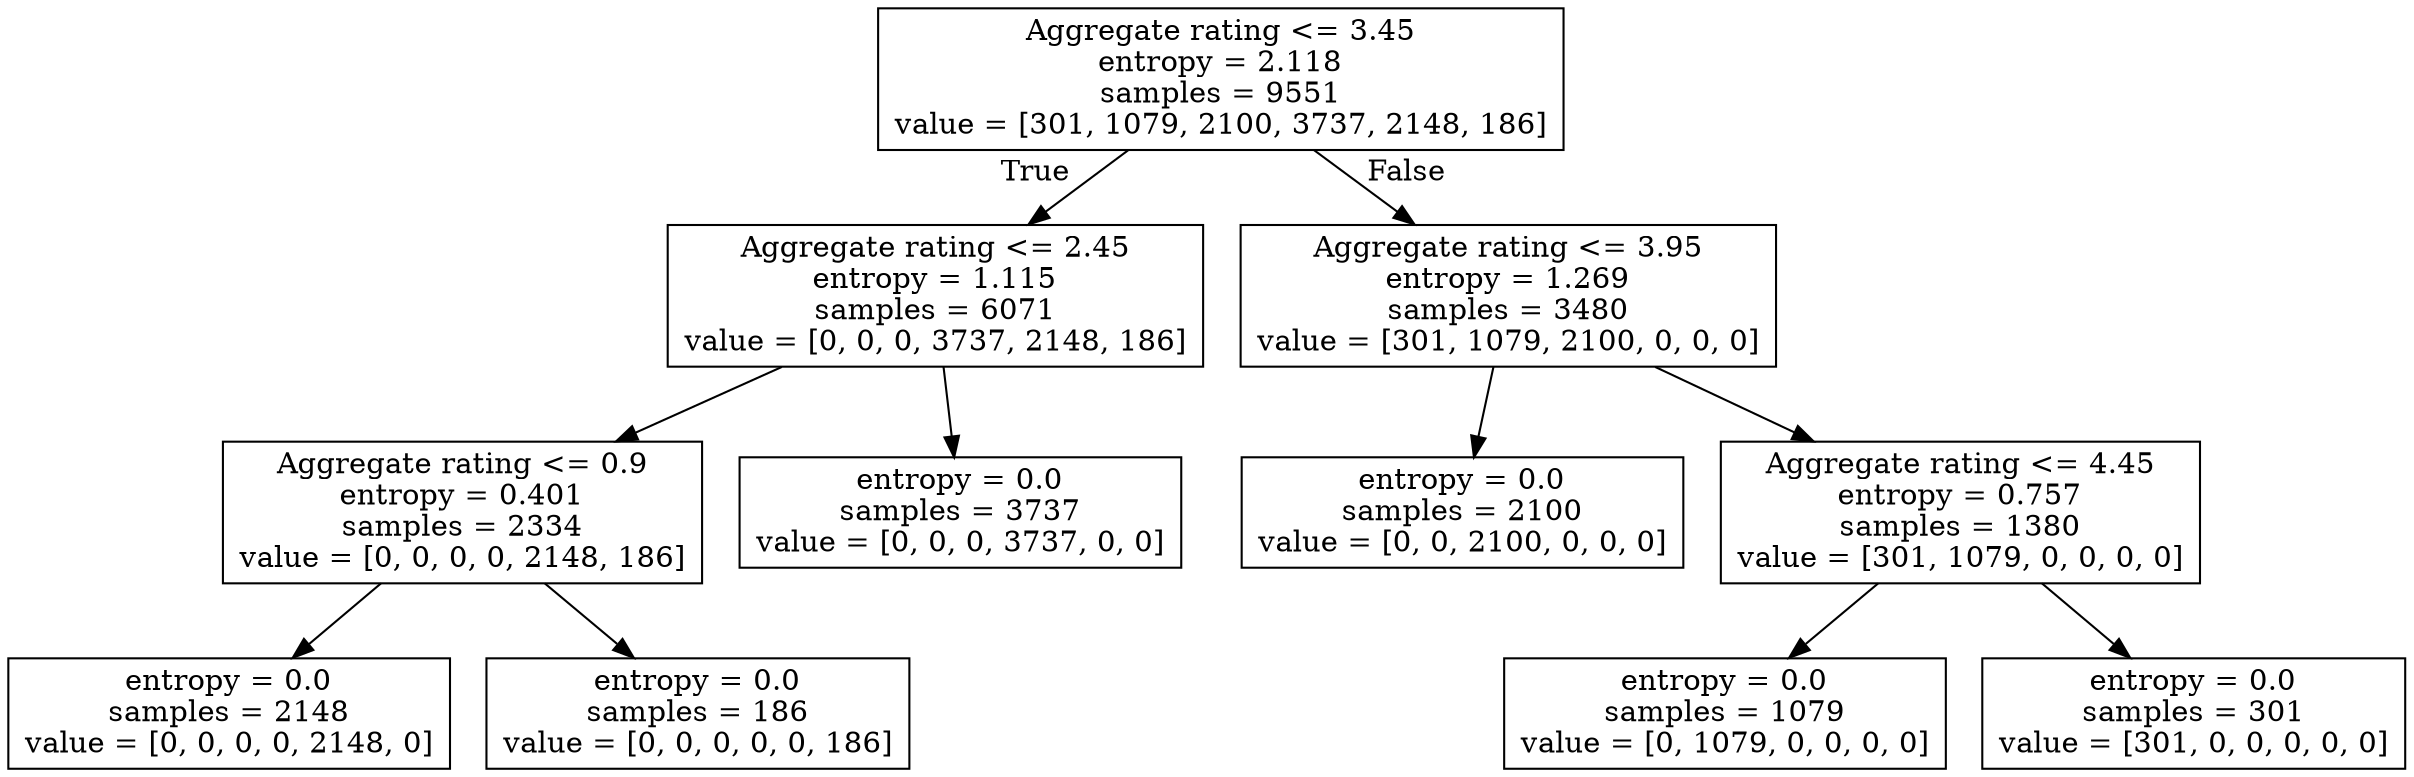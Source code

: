 digraph Tree {
node [shape=box] ;
0 [label="Aggregate rating <= 3.45\nentropy = 2.118\nsamples = 9551\nvalue = [301, 1079, 2100, 3737, 2148, 186]"] ;
1 [label="Aggregate rating <= 2.45\nentropy = 1.115\nsamples = 6071\nvalue = [0, 0, 0, 3737, 2148, 186]"] ;
0 -> 1 [labeldistance=2.5, labelangle=45, headlabel="True"] ;
2 [label="Aggregate rating <= 0.9\nentropy = 0.401\nsamples = 2334\nvalue = [0, 0, 0, 0, 2148, 186]"] ;
1 -> 2 ;
3 [label="entropy = 0.0\nsamples = 2148\nvalue = [0, 0, 0, 0, 2148, 0]"] ;
2 -> 3 ;
4 [label="entropy = 0.0\nsamples = 186\nvalue = [0, 0, 0, 0, 0, 186]"] ;
2 -> 4 ;
5 [label="entropy = 0.0\nsamples = 3737\nvalue = [0, 0, 0, 3737, 0, 0]"] ;
1 -> 5 ;
6 [label="Aggregate rating <= 3.95\nentropy = 1.269\nsamples = 3480\nvalue = [301, 1079, 2100, 0, 0, 0]"] ;
0 -> 6 [labeldistance=2.5, labelangle=-45, headlabel="False"] ;
7 [label="entropy = 0.0\nsamples = 2100\nvalue = [0, 0, 2100, 0, 0, 0]"] ;
6 -> 7 ;
8 [label="Aggregate rating <= 4.45\nentropy = 0.757\nsamples = 1380\nvalue = [301, 1079, 0, 0, 0, 0]"] ;
6 -> 8 ;
9 [label="entropy = 0.0\nsamples = 1079\nvalue = [0, 1079, 0, 0, 0, 0]"] ;
8 -> 9 ;
10 [label="entropy = 0.0\nsamples = 301\nvalue = [301, 0, 0, 0, 0, 0]"] ;
8 -> 10 ;
}